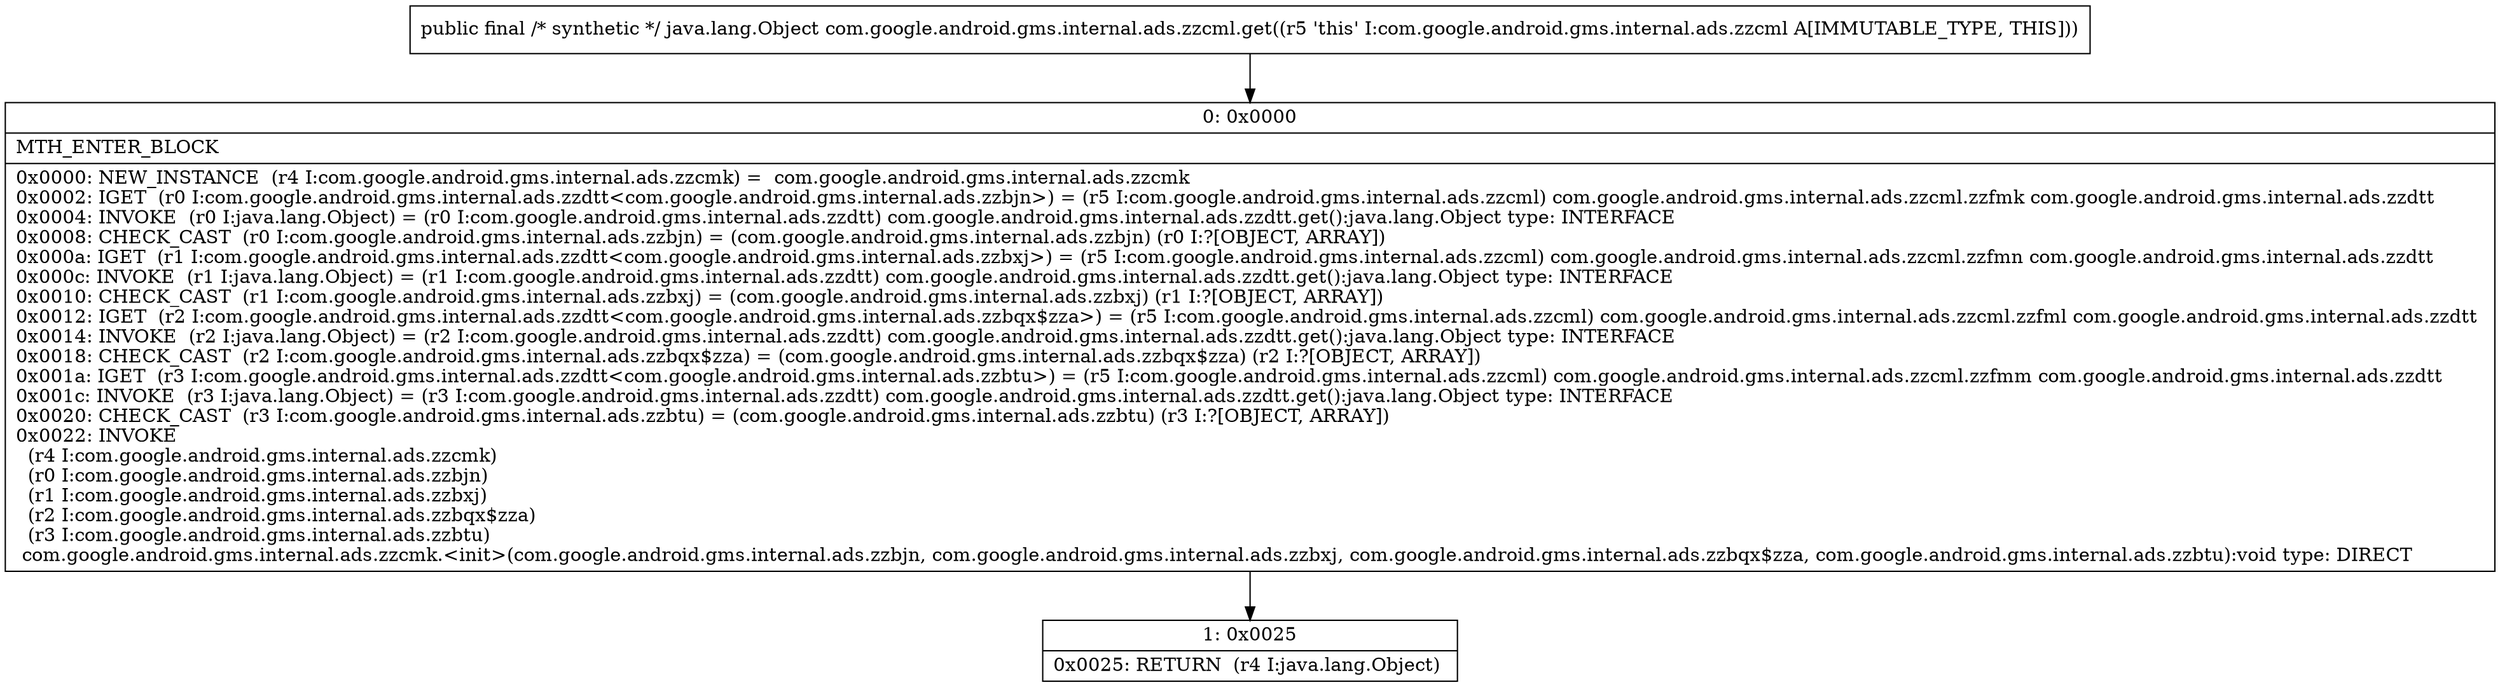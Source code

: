 digraph "CFG forcom.google.android.gms.internal.ads.zzcml.get()Ljava\/lang\/Object;" {
Node_0 [shape=record,label="{0\:\ 0x0000|MTH_ENTER_BLOCK\l|0x0000: NEW_INSTANCE  (r4 I:com.google.android.gms.internal.ads.zzcmk) =  com.google.android.gms.internal.ads.zzcmk \l0x0002: IGET  (r0 I:com.google.android.gms.internal.ads.zzdtt\<com.google.android.gms.internal.ads.zzbjn\>) = (r5 I:com.google.android.gms.internal.ads.zzcml) com.google.android.gms.internal.ads.zzcml.zzfmk com.google.android.gms.internal.ads.zzdtt \l0x0004: INVOKE  (r0 I:java.lang.Object) = (r0 I:com.google.android.gms.internal.ads.zzdtt) com.google.android.gms.internal.ads.zzdtt.get():java.lang.Object type: INTERFACE \l0x0008: CHECK_CAST  (r0 I:com.google.android.gms.internal.ads.zzbjn) = (com.google.android.gms.internal.ads.zzbjn) (r0 I:?[OBJECT, ARRAY]) \l0x000a: IGET  (r1 I:com.google.android.gms.internal.ads.zzdtt\<com.google.android.gms.internal.ads.zzbxj\>) = (r5 I:com.google.android.gms.internal.ads.zzcml) com.google.android.gms.internal.ads.zzcml.zzfmn com.google.android.gms.internal.ads.zzdtt \l0x000c: INVOKE  (r1 I:java.lang.Object) = (r1 I:com.google.android.gms.internal.ads.zzdtt) com.google.android.gms.internal.ads.zzdtt.get():java.lang.Object type: INTERFACE \l0x0010: CHECK_CAST  (r1 I:com.google.android.gms.internal.ads.zzbxj) = (com.google.android.gms.internal.ads.zzbxj) (r1 I:?[OBJECT, ARRAY]) \l0x0012: IGET  (r2 I:com.google.android.gms.internal.ads.zzdtt\<com.google.android.gms.internal.ads.zzbqx$zza\>) = (r5 I:com.google.android.gms.internal.ads.zzcml) com.google.android.gms.internal.ads.zzcml.zzfml com.google.android.gms.internal.ads.zzdtt \l0x0014: INVOKE  (r2 I:java.lang.Object) = (r2 I:com.google.android.gms.internal.ads.zzdtt) com.google.android.gms.internal.ads.zzdtt.get():java.lang.Object type: INTERFACE \l0x0018: CHECK_CAST  (r2 I:com.google.android.gms.internal.ads.zzbqx$zza) = (com.google.android.gms.internal.ads.zzbqx$zza) (r2 I:?[OBJECT, ARRAY]) \l0x001a: IGET  (r3 I:com.google.android.gms.internal.ads.zzdtt\<com.google.android.gms.internal.ads.zzbtu\>) = (r5 I:com.google.android.gms.internal.ads.zzcml) com.google.android.gms.internal.ads.zzcml.zzfmm com.google.android.gms.internal.ads.zzdtt \l0x001c: INVOKE  (r3 I:java.lang.Object) = (r3 I:com.google.android.gms.internal.ads.zzdtt) com.google.android.gms.internal.ads.zzdtt.get():java.lang.Object type: INTERFACE \l0x0020: CHECK_CAST  (r3 I:com.google.android.gms.internal.ads.zzbtu) = (com.google.android.gms.internal.ads.zzbtu) (r3 I:?[OBJECT, ARRAY]) \l0x0022: INVOKE  \l  (r4 I:com.google.android.gms.internal.ads.zzcmk)\l  (r0 I:com.google.android.gms.internal.ads.zzbjn)\l  (r1 I:com.google.android.gms.internal.ads.zzbxj)\l  (r2 I:com.google.android.gms.internal.ads.zzbqx$zza)\l  (r3 I:com.google.android.gms.internal.ads.zzbtu)\l com.google.android.gms.internal.ads.zzcmk.\<init\>(com.google.android.gms.internal.ads.zzbjn, com.google.android.gms.internal.ads.zzbxj, com.google.android.gms.internal.ads.zzbqx$zza, com.google.android.gms.internal.ads.zzbtu):void type: DIRECT \l}"];
Node_1 [shape=record,label="{1\:\ 0x0025|0x0025: RETURN  (r4 I:java.lang.Object) \l}"];
MethodNode[shape=record,label="{public final \/* synthetic *\/ java.lang.Object com.google.android.gms.internal.ads.zzcml.get((r5 'this' I:com.google.android.gms.internal.ads.zzcml A[IMMUTABLE_TYPE, THIS])) }"];
MethodNode -> Node_0;
Node_0 -> Node_1;
}

